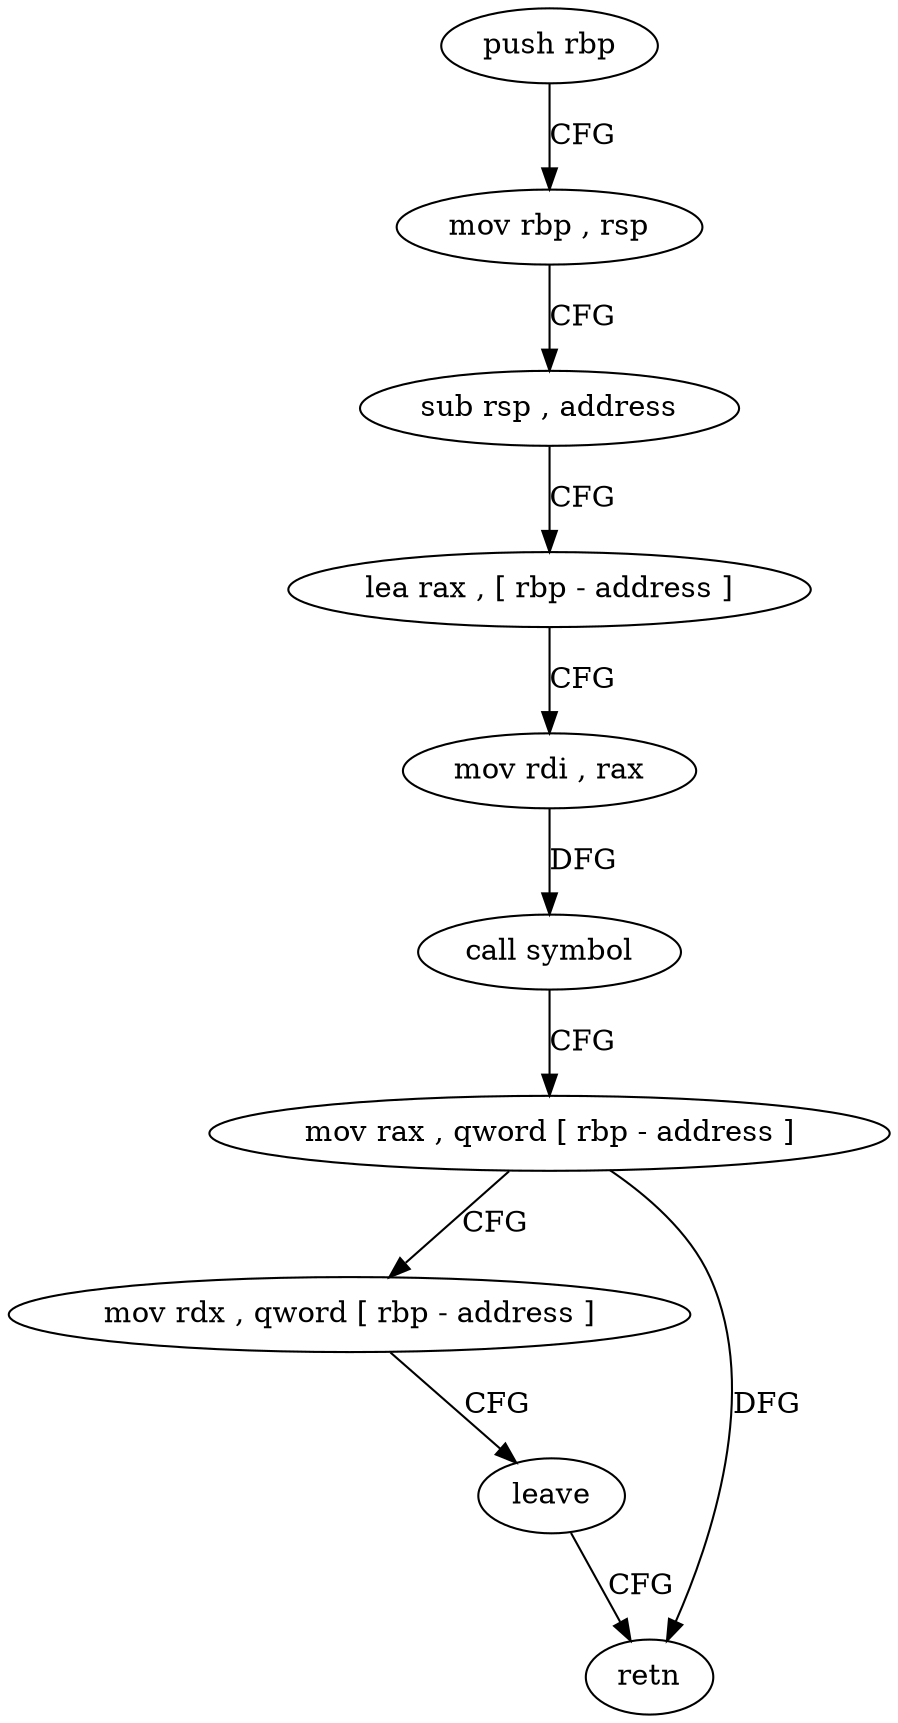 digraph "func" {
"4495987" [label = "push rbp" ]
"4495988" [label = "mov rbp , rsp" ]
"4495991" [label = "sub rsp , address" ]
"4495995" [label = "lea rax , [ rbp - address ]" ]
"4495999" [label = "mov rdi , rax" ]
"4496002" [label = "call symbol" ]
"4496007" [label = "mov rax , qword [ rbp - address ]" ]
"4496011" [label = "mov rdx , qword [ rbp - address ]" ]
"4496015" [label = "leave" ]
"4496016" [label = "retn" ]
"4495987" -> "4495988" [ label = "CFG" ]
"4495988" -> "4495991" [ label = "CFG" ]
"4495991" -> "4495995" [ label = "CFG" ]
"4495995" -> "4495999" [ label = "CFG" ]
"4495999" -> "4496002" [ label = "DFG" ]
"4496002" -> "4496007" [ label = "CFG" ]
"4496007" -> "4496011" [ label = "CFG" ]
"4496007" -> "4496016" [ label = "DFG" ]
"4496011" -> "4496015" [ label = "CFG" ]
"4496015" -> "4496016" [ label = "CFG" ]
}
